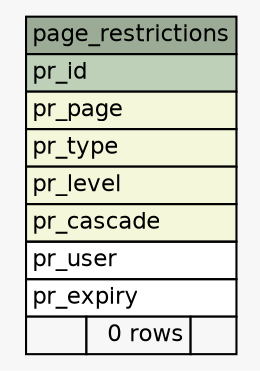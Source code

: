 // dot 2.38.0 on Linux 3.14.35-28.38.amzn1.x86_64
// SchemaSpy rev Unknown
digraph "page_restrictions" {
  graph [
    rankdir="RL"
    bgcolor="#f7f7f7"
    nodesep="0.18"
    ranksep="0.46"
    fontname="Helvetica"
    fontsize="11"
  ];
  node [
    fontname="Helvetica"
    fontsize="11"
    shape="plaintext"
  ];
  edge [
    arrowsize="0.8"
  ];
  "page_restrictions" [
    label=<
    <TABLE BORDER="0" CELLBORDER="1" CELLSPACING="0" BGCOLOR="#ffffff">
      <TR><TD COLSPAN="3" BGCOLOR="#9bab96" ALIGN="CENTER">page_restrictions</TD></TR>
      <TR><TD PORT="pr_id" COLSPAN="3" BGCOLOR="#bed1b8" ALIGN="LEFT">pr_id</TD></TR>
      <TR><TD PORT="pr_page" COLSPAN="3" BGCOLOR="#f4f7da" ALIGN="LEFT">pr_page</TD></TR>
      <TR><TD PORT="pr_type" COLSPAN="3" BGCOLOR="#f4f7da" ALIGN="LEFT">pr_type</TD></TR>
      <TR><TD PORT="pr_level" COLSPAN="3" BGCOLOR="#f4f7da" ALIGN="LEFT">pr_level</TD></TR>
      <TR><TD PORT="pr_cascade" COLSPAN="3" BGCOLOR="#f4f7da" ALIGN="LEFT">pr_cascade</TD></TR>
      <TR><TD PORT="pr_user" COLSPAN="3" ALIGN="LEFT">pr_user</TD></TR>
      <TR><TD PORT="pr_expiry" COLSPAN="3" ALIGN="LEFT">pr_expiry</TD></TR>
      <TR><TD ALIGN="LEFT" BGCOLOR="#f7f7f7">  </TD><TD ALIGN="RIGHT" BGCOLOR="#f7f7f7">0 rows</TD><TD ALIGN="RIGHT" BGCOLOR="#f7f7f7">  </TD></TR>
    </TABLE>>
    URL="tables/page_restrictions.html"
    tooltip="page_restrictions"
  ];
}

